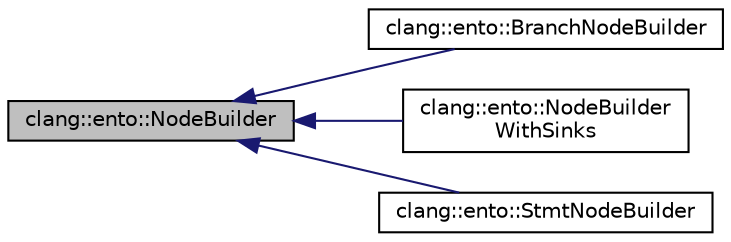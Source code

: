 digraph "clang::ento::NodeBuilder"
{
 // LATEX_PDF_SIZE
  bgcolor="transparent";
  edge [fontname="Helvetica",fontsize="10",labelfontname="Helvetica",labelfontsize="10"];
  node [fontname="Helvetica",fontsize="10",shape=record];
  rankdir="LR";
  Node1 [label="clang::ento::NodeBuilder",height=0.2,width=0.4,color="black", fillcolor="grey75", style="filled", fontcolor="black",tooltip=" "];
  Node1 -> Node2 [dir="back",color="midnightblue",fontsize="10",style="solid",fontname="Helvetica"];
  Node2 [label="clang::ento::BranchNodeBuilder",height=0.2,width=0.4,color="black",URL="$classclang_1_1ento_1_1BranchNodeBuilder.html",tooltip="BranchNodeBuilder is responsible for constructing the nodes corresponding to the two branches of the ..."];
  Node1 -> Node3 [dir="back",color="midnightblue",fontsize="10",style="solid",fontname="Helvetica"];
  Node3 [label="clang::ento::NodeBuilder\lWithSinks",height=0.2,width=0.4,color="black",URL="$classclang_1_1ento_1_1NodeBuilderWithSinks.html",tooltip=" "];
  Node1 -> Node4 [dir="back",color="midnightblue",fontsize="10",style="solid",fontname="Helvetica"];
  Node4 [label="clang::ento::StmtNodeBuilder",height=0.2,width=0.4,color="black",URL="$classclang_1_1ento_1_1StmtNodeBuilder.html",tooltip=" "];
}
